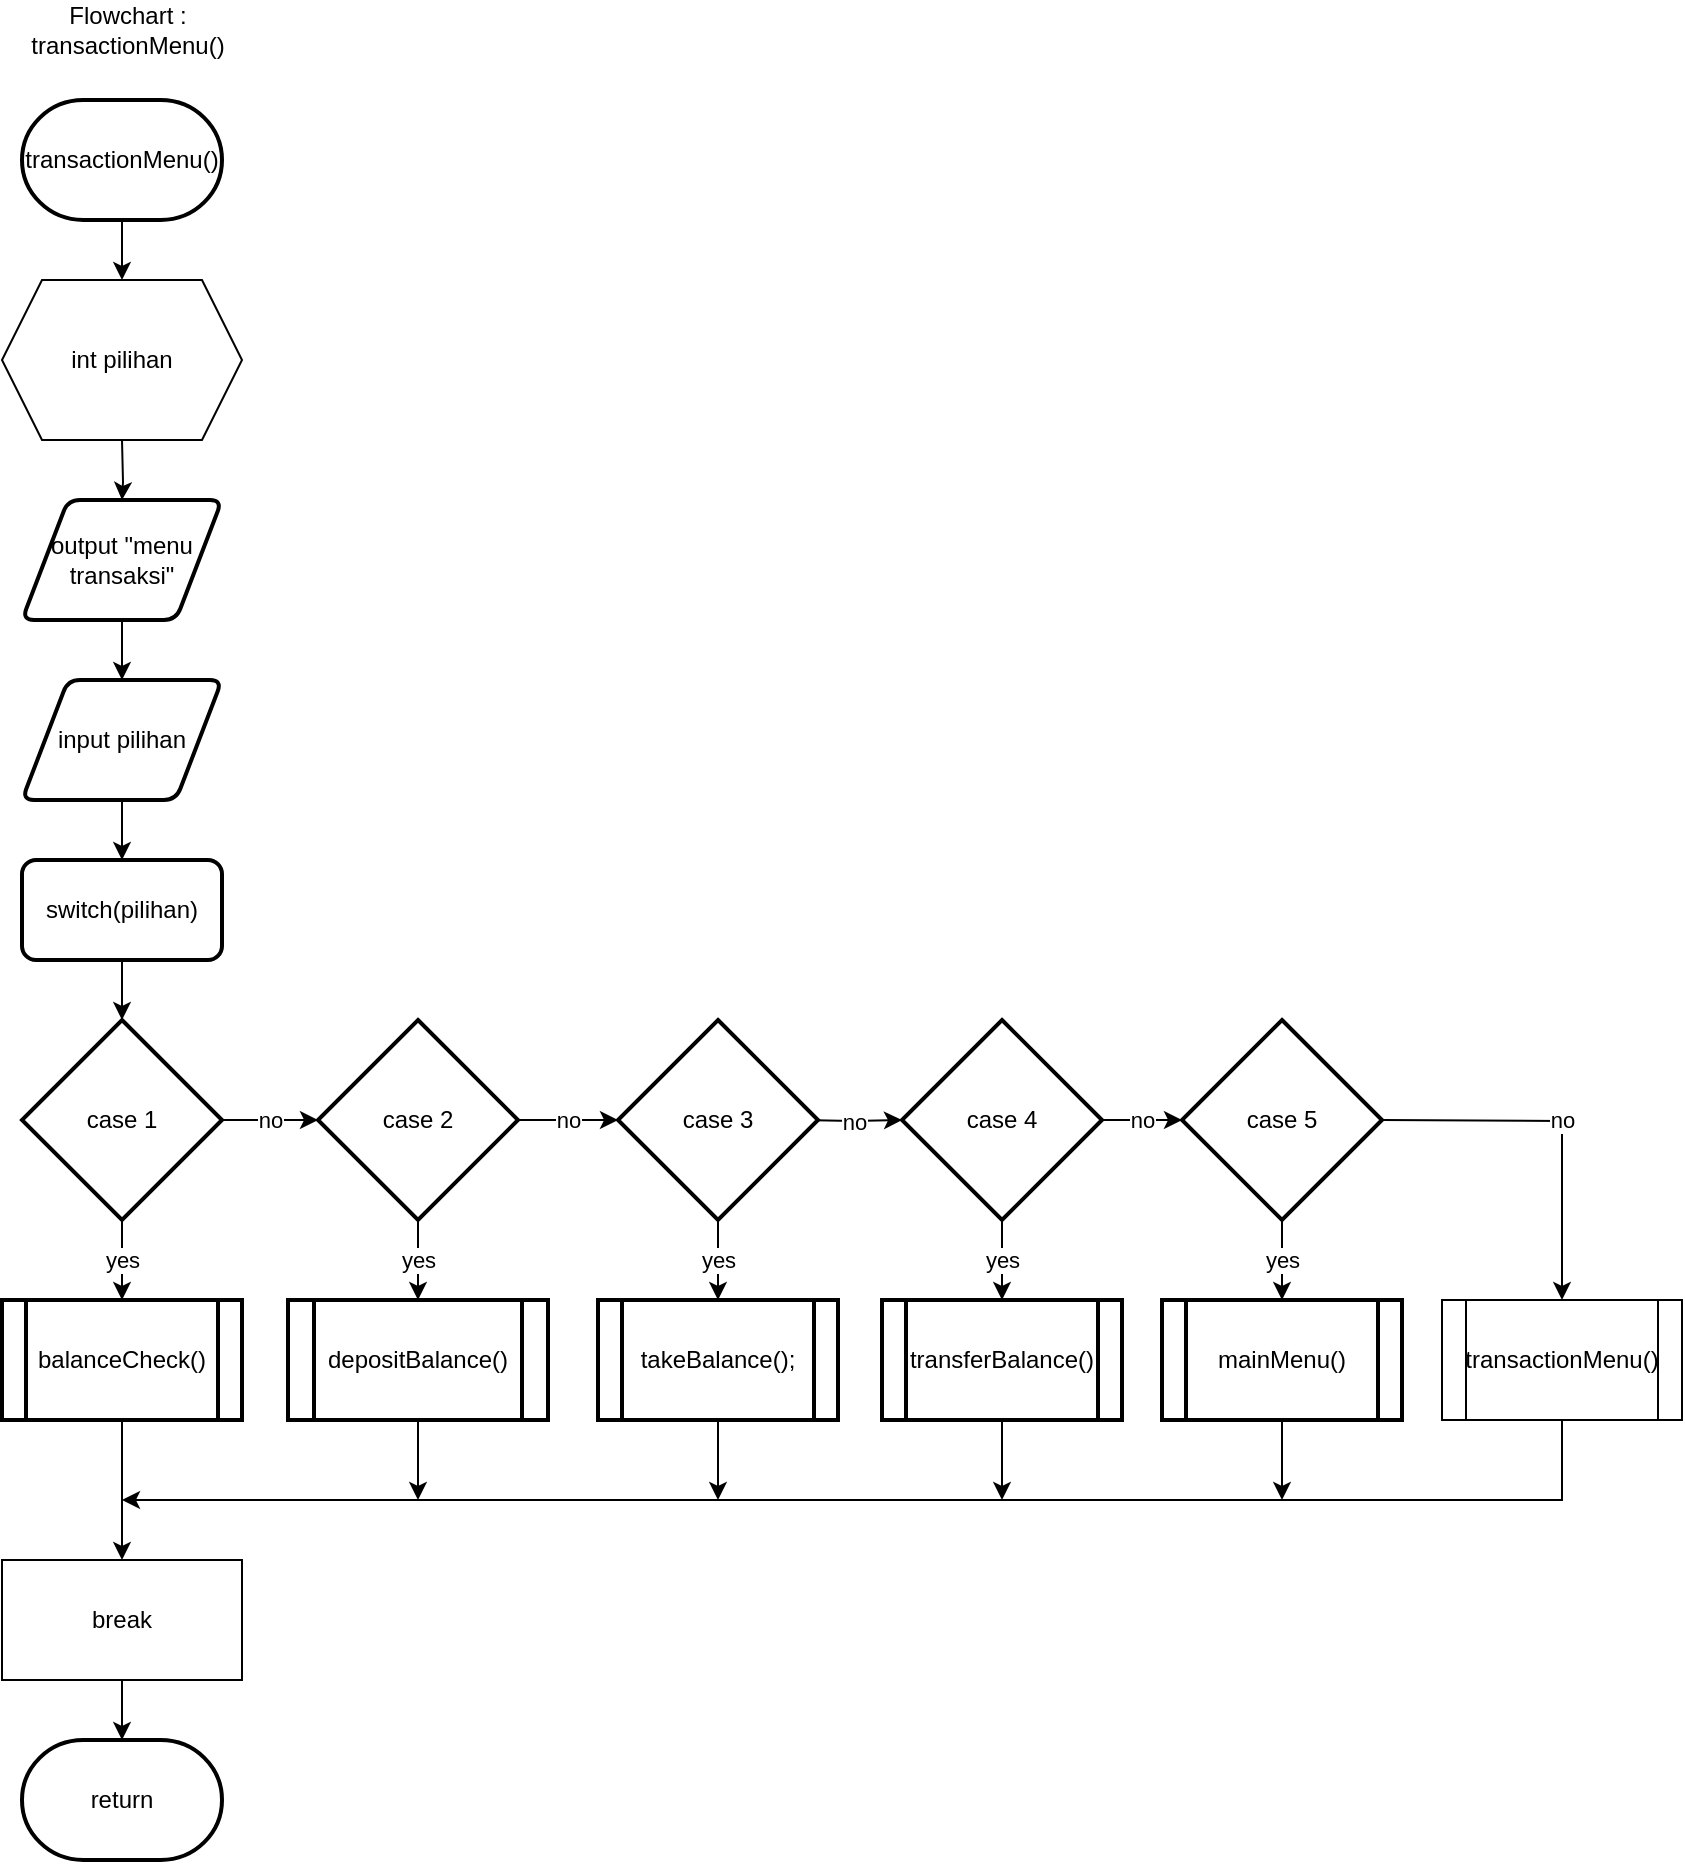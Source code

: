 <mxfile version="15.9.4" type="device" pages="5"><diagram id="C5RBs43oDa-KdzZeNtuy" name="transactionMenu()"><mxGraphModel dx="1019" dy="528" grid="1" gridSize="10" guides="1" tooltips="1" connect="1" arrows="1" fold="1" page="1" pageScale="1" pageWidth="827" pageHeight="1169" math="0" shadow="0"><root><mxCell id="WIyWlLk6GJQsqaUBKTNV-0"/><mxCell id="WIyWlLk6GJQsqaUBKTNV-1" parent="WIyWlLk6GJQsqaUBKTNV-0"/><mxCell id="hfjZpmRIETlMtROo6CZv-0" value="" style="edgeStyle=orthogonalEdgeStyle;rounded=0;orthogonalLoop=1;jettySize=auto;html=1;" parent="WIyWlLk6GJQsqaUBKTNV-1" target="hfjZpmRIETlMtROo6CZv-4" edge="1"><mxGeometry relative="1" as="geometry"><mxPoint x="140" y="300" as="sourcePoint"/></mxGeometry></mxCell><mxCell id="hfjZpmRIETlMtROo6CZv-2" value="Flowchart : transactionMenu()" style="text;html=1;strokeColor=none;fillColor=none;align=center;verticalAlign=middle;whiteSpace=wrap;rounded=0;" parent="WIyWlLk6GJQsqaUBKTNV-1" vertex="1"><mxGeometry x="108" y="80" width="70" height="30" as="geometry"/></mxCell><mxCell id="hfjZpmRIETlMtROo6CZv-3" value="" style="edgeStyle=orthogonalEdgeStyle;rounded=0;orthogonalLoop=1;jettySize=auto;html=1;" parent="WIyWlLk6GJQsqaUBKTNV-1" source="hfjZpmRIETlMtROo6CZv-4" target="hfjZpmRIETlMtROo6CZv-6" edge="1"><mxGeometry relative="1" as="geometry"/></mxCell><mxCell id="hfjZpmRIETlMtROo6CZv-4" value="output &quot;menu &lt;br&gt;transaksi&quot;" style="shape=parallelogram;html=1;strokeWidth=2;perimeter=parallelogramPerimeter;whiteSpace=wrap;rounded=1;arcSize=12;size=0.23;" parent="WIyWlLk6GJQsqaUBKTNV-1" vertex="1"><mxGeometry x="90" y="330" width="100" height="60" as="geometry"/></mxCell><mxCell id="hfjZpmRIETlMtROo6CZv-5" value="" style="edgeStyle=orthogonalEdgeStyle;rounded=0;orthogonalLoop=1;jettySize=auto;html=1;" parent="WIyWlLk6GJQsqaUBKTNV-1" source="hfjZpmRIETlMtROo6CZv-6" target="hfjZpmRIETlMtROo6CZv-8" edge="1"><mxGeometry relative="1" as="geometry"/></mxCell><mxCell id="hfjZpmRIETlMtROo6CZv-6" value="input pilihan" style="shape=parallelogram;html=1;strokeWidth=2;perimeter=parallelogramPerimeter;whiteSpace=wrap;rounded=1;arcSize=12;size=0.23;" parent="WIyWlLk6GJQsqaUBKTNV-1" vertex="1"><mxGeometry x="90" y="420" width="100" height="60" as="geometry"/></mxCell><mxCell id="hfjZpmRIETlMtROo6CZv-7" value="" style="edgeStyle=orthogonalEdgeStyle;rounded=0;orthogonalLoop=1;jettySize=auto;html=1;" parent="WIyWlLk6GJQsqaUBKTNV-1" source="hfjZpmRIETlMtROo6CZv-8" target="hfjZpmRIETlMtROo6CZv-11" edge="1"><mxGeometry relative="1" as="geometry"/></mxCell><mxCell id="hfjZpmRIETlMtROo6CZv-8" value="switch(pilihan)" style="rounded=1;whiteSpace=wrap;html=1;absoluteArcSize=1;arcSize=14;strokeWidth=2;" parent="WIyWlLk6GJQsqaUBKTNV-1" vertex="1"><mxGeometry x="90" y="510" width="100" height="50" as="geometry"/></mxCell><mxCell id="hfjZpmRIETlMtROo6CZv-9" value="no" style="edgeStyle=orthogonalEdgeStyle;rounded=0;orthogonalLoop=1;jettySize=auto;html=1;" parent="WIyWlLk6GJQsqaUBKTNV-1" source="hfjZpmRIETlMtROo6CZv-11" target="hfjZpmRIETlMtROo6CZv-14" edge="1"><mxGeometry relative="1" as="geometry"/></mxCell><mxCell id="hfjZpmRIETlMtROo6CZv-10" value="yes" style="edgeStyle=orthogonalEdgeStyle;rounded=0;orthogonalLoop=1;jettySize=auto;html=1;" parent="WIyWlLk6GJQsqaUBKTNV-1" source="hfjZpmRIETlMtROo6CZv-11" target="hfjZpmRIETlMtROo6CZv-33" edge="1"><mxGeometry relative="1" as="geometry"/></mxCell><mxCell id="hfjZpmRIETlMtROo6CZv-11" value="case 1" style="strokeWidth=2;html=1;shape=mxgraph.flowchart.decision;whiteSpace=wrap;" parent="WIyWlLk6GJQsqaUBKTNV-1" vertex="1"><mxGeometry x="90" y="590" width="100" height="100" as="geometry"/></mxCell><mxCell id="hfjZpmRIETlMtROo6CZv-12" value="no" style="edgeStyle=orthogonalEdgeStyle;rounded=0;orthogonalLoop=1;jettySize=auto;html=1;" parent="WIyWlLk6GJQsqaUBKTNV-1" source="hfjZpmRIETlMtROo6CZv-14" target="hfjZpmRIETlMtROo6CZv-17" edge="1"><mxGeometry relative="1" as="geometry"/></mxCell><mxCell id="hfjZpmRIETlMtROo6CZv-13" value="yes" style="edgeStyle=orthogonalEdgeStyle;rounded=0;orthogonalLoop=1;jettySize=auto;html=1;" parent="WIyWlLk6GJQsqaUBKTNV-1" source="hfjZpmRIETlMtROo6CZv-14" target="hfjZpmRIETlMtROo6CZv-19" edge="1"><mxGeometry relative="1" as="geometry"/></mxCell><mxCell id="hfjZpmRIETlMtROo6CZv-14" value="case 2" style="strokeWidth=2;html=1;shape=mxgraph.flowchart.decision;whiteSpace=wrap;" parent="WIyWlLk6GJQsqaUBKTNV-1" vertex="1"><mxGeometry x="238" y="590" width="100" height="100" as="geometry"/></mxCell><mxCell id="hfjZpmRIETlMtROo6CZv-15" value="yes" style="edgeStyle=orthogonalEdgeStyle;rounded=0;orthogonalLoop=1;jettySize=auto;html=1;" parent="WIyWlLk6GJQsqaUBKTNV-1" source="hfjZpmRIETlMtROo6CZv-17" target="hfjZpmRIETlMtROo6CZv-21" edge="1"><mxGeometry relative="1" as="geometry"/></mxCell><mxCell id="hfjZpmRIETlMtROo6CZv-16" value="no" style="edgeStyle=orthogonalEdgeStyle;rounded=0;orthogonalLoop=1;jettySize=auto;html=1;" parent="WIyWlLk6GJQsqaUBKTNV-1" target="hfjZpmRIETlMtROo6CZv-24" edge="1"><mxGeometry relative="1" as="geometry"><mxPoint x="480" y="640" as="sourcePoint"/></mxGeometry></mxCell><mxCell id="hfjZpmRIETlMtROo6CZv-17" value="case 3" style="strokeWidth=2;html=1;shape=mxgraph.flowchart.decision;whiteSpace=wrap;" parent="WIyWlLk6GJQsqaUBKTNV-1" vertex="1"><mxGeometry x="388" y="590" width="100" height="100" as="geometry"/></mxCell><mxCell id="pCuF7B-yOCUMYNUB_qEz-4" style="edgeStyle=orthogonalEdgeStyle;rounded=0;orthogonalLoop=1;jettySize=auto;html=1;exitX=0.5;exitY=1;exitDx=0;exitDy=0;" edge="1" parent="WIyWlLk6GJQsqaUBKTNV-1" source="hfjZpmRIETlMtROo6CZv-19"><mxGeometry relative="1" as="geometry"><mxPoint x="288" y="830" as="targetPoint"/></mxGeometry></mxCell><mxCell id="hfjZpmRIETlMtROo6CZv-19" value="depositBalance()" style="shape=process;whiteSpace=wrap;html=1;backgroundOutline=1;strokeWidth=2;" parent="WIyWlLk6GJQsqaUBKTNV-1" vertex="1"><mxGeometry x="223" y="730" width="130" height="60" as="geometry"/></mxCell><mxCell id="pCuF7B-yOCUMYNUB_qEz-5" style="edgeStyle=orthogonalEdgeStyle;rounded=0;orthogonalLoop=1;jettySize=auto;html=1;exitX=0.5;exitY=1;exitDx=0;exitDy=0;" edge="1" parent="WIyWlLk6GJQsqaUBKTNV-1" source="hfjZpmRIETlMtROo6CZv-21"><mxGeometry relative="1" as="geometry"><mxPoint x="438" y="830" as="targetPoint"/></mxGeometry></mxCell><mxCell id="hfjZpmRIETlMtROo6CZv-21" value="takeBalance();" style="shape=process;whiteSpace=wrap;html=1;backgroundOutline=1;strokeWidth=2;" parent="WIyWlLk6GJQsqaUBKTNV-1" vertex="1"><mxGeometry x="378" y="730" width="120" height="60" as="geometry"/></mxCell><mxCell id="hfjZpmRIETlMtROo6CZv-22" value="yes" style="edgeStyle=orthogonalEdgeStyle;rounded=0;orthogonalLoop=1;jettySize=auto;html=1;" parent="WIyWlLk6GJQsqaUBKTNV-1" source="hfjZpmRIETlMtROo6CZv-24" target="hfjZpmRIETlMtROo6CZv-26" edge="1"><mxGeometry relative="1" as="geometry"/></mxCell><mxCell id="hfjZpmRIETlMtROo6CZv-23" value="no" style="edgeStyle=orthogonalEdgeStyle;rounded=0;orthogonalLoop=1;jettySize=auto;html=1;" parent="WIyWlLk6GJQsqaUBKTNV-1" source="hfjZpmRIETlMtROo6CZv-24" target="hfjZpmRIETlMtROo6CZv-28" edge="1"><mxGeometry relative="1" as="geometry"/></mxCell><mxCell id="hfjZpmRIETlMtROo6CZv-24" value="case 4" style="strokeWidth=2;html=1;shape=mxgraph.flowchart.decision;whiteSpace=wrap;" parent="WIyWlLk6GJQsqaUBKTNV-1" vertex="1"><mxGeometry x="530" y="590" width="100" height="100" as="geometry"/></mxCell><mxCell id="pCuF7B-yOCUMYNUB_qEz-6" style="edgeStyle=orthogonalEdgeStyle;rounded=0;orthogonalLoop=1;jettySize=auto;html=1;exitX=0.5;exitY=1;exitDx=0;exitDy=0;" edge="1" parent="WIyWlLk6GJQsqaUBKTNV-1" source="hfjZpmRIETlMtROo6CZv-26"><mxGeometry relative="1" as="geometry"><mxPoint x="580" y="830" as="targetPoint"/></mxGeometry></mxCell><mxCell id="hfjZpmRIETlMtROo6CZv-26" value="transferBalance()" style="shape=process;whiteSpace=wrap;html=1;backgroundOutline=1;strokeWidth=2;" parent="WIyWlLk6GJQsqaUBKTNV-1" vertex="1"><mxGeometry x="520" y="730" width="120" height="60" as="geometry"/></mxCell><mxCell id="hfjZpmRIETlMtROo6CZv-27" value="yes" style="edgeStyle=orthogonalEdgeStyle;rounded=0;orthogonalLoop=1;jettySize=auto;html=1;" parent="WIyWlLk6GJQsqaUBKTNV-1" source="hfjZpmRIETlMtROo6CZv-28" target="hfjZpmRIETlMtROo6CZv-30" edge="1"><mxGeometry relative="1" as="geometry"/></mxCell><mxCell id="hfjZpmRIETlMtROo6CZv-28" value="case 5" style="strokeWidth=2;html=1;shape=mxgraph.flowchart.decision;whiteSpace=wrap;" parent="WIyWlLk6GJQsqaUBKTNV-1" vertex="1"><mxGeometry x="670" y="590" width="100" height="100" as="geometry"/></mxCell><mxCell id="pCuF7B-yOCUMYNUB_qEz-7" style="edgeStyle=orthogonalEdgeStyle;rounded=0;orthogonalLoop=1;jettySize=auto;html=1;exitX=0.5;exitY=1;exitDx=0;exitDy=0;" edge="1" parent="WIyWlLk6GJQsqaUBKTNV-1" source="hfjZpmRIETlMtROo6CZv-30"><mxGeometry relative="1" as="geometry"><mxPoint x="720" y="830" as="targetPoint"/></mxGeometry></mxCell><mxCell id="hfjZpmRIETlMtROo6CZv-30" value="mainMenu()" style="shape=process;whiteSpace=wrap;html=1;backgroundOutline=1;strokeWidth=2;" parent="WIyWlLk6GJQsqaUBKTNV-1" vertex="1"><mxGeometry x="660" y="730" width="120" height="60" as="geometry"/></mxCell><mxCell id="hfjZpmRIETlMtROo6CZv-31" value="no" style="edgeStyle=orthogonalEdgeStyle;rounded=0;orthogonalLoop=1;jettySize=auto;html=1;exitX=1;exitY=0.5;exitDx=0;exitDy=0;exitPerimeter=0;entryX=0.5;entryY=0;entryDx=0;entryDy=0;" parent="WIyWlLk6GJQsqaUBKTNV-1" target="hfjZpmRIETlMtROo6CZv-35" edge="1"><mxGeometry relative="1" as="geometry"><mxPoint x="770" y="640" as="sourcePoint"/></mxGeometry></mxCell><mxCell id="pCuF7B-yOCUMYNUB_qEz-2" value="" style="edgeStyle=orthogonalEdgeStyle;rounded=0;orthogonalLoop=1;jettySize=auto;html=1;" edge="1" parent="WIyWlLk6GJQsqaUBKTNV-1" source="hfjZpmRIETlMtROo6CZv-33" target="pCuF7B-yOCUMYNUB_qEz-1"><mxGeometry relative="1" as="geometry"/></mxCell><mxCell id="hfjZpmRIETlMtROo6CZv-33" value="balanceCheck()" style="shape=process;whiteSpace=wrap;html=1;backgroundOutline=1;strokeWidth=2;" parent="WIyWlLk6GJQsqaUBKTNV-1" vertex="1"><mxGeometry x="80" y="730" width="120" height="60" as="geometry"/></mxCell><mxCell id="hfjZpmRIETlMtROo6CZv-34" style="edgeStyle=orthogonalEdgeStyle;rounded=0;orthogonalLoop=1;jettySize=auto;html=1;exitX=0.5;exitY=1;exitDx=0;exitDy=0;" parent="WIyWlLk6GJQsqaUBKTNV-1" source="hfjZpmRIETlMtROo6CZv-35" edge="1"><mxGeometry relative="1" as="geometry"><mxPoint x="140" y="830" as="targetPoint"/><Array as="points"><mxPoint x="860" y="830"/><mxPoint x="140" y="830"/></Array></mxGeometry></mxCell><mxCell id="hfjZpmRIETlMtROo6CZv-35" value="transactionMenu()" style="shape=process;whiteSpace=wrap;html=1;backgroundOutline=1;" parent="WIyWlLk6GJQsqaUBKTNV-1" vertex="1"><mxGeometry x="800" y="730" width="120" height="60" as="geometry"/></mxCell><mxCell id="hfjZpmRIETlMtROo6CZv-36" value="return" style="strokeWidth=2;html=1;shape=mxgraph.flowchart.terminator;whiteSpace=wrap;" parent="WIyWlLk6GJQsqaUBKTNV-1" vertex="1"><mxGeometry x="90" y="950" width="100" height="60" as="geometry"/></mxCell><mxCell id="9OAcwT5qb8evuFZu5X_Q-2" value="" style="edgeStyle=orthogonalEdgeStyle;rounded=0;orthogonalLoop=1;jettySize=auto;html=1;" parent="WIyWlLk6GJQsqaUBKTNV-1" source="9OAcwT5qb8evuFZu5X_Q-3" target="9OAcwT5qb8evuFZu5X_Q-4" edge="1"><mxGeometry relative="1" as="geometry"/></mxCell><mxCell id="9OAcwT5qb8evuFZu5X_Q-3" value="transactionMenu()" style="strokeWidth=2;html=1;shape=mxgraph.flowchart.terminator;whiteSpace=wrap;" parent="WIyWlLk6GJQsqaUBKTNV-1" vertex="1"><mxGeometry x="90" y="130" width="100" height="60" as="geometry"/></mxCell><mxCell id="9OAcwT5qb8evuFZu5X_Q-4" value="int pilihan" style="shape=hexagon;perimeter=hexagonPerimeter2;whiteSpace=wrap;html=1;fixedSize=1;" parent="WIyWlLk6GJQsqaUBKTNV-1" vertex="1"><mxGeometry x="80" y="220" width="120" height="80" as="geometry"/></mxCell><mxCell id="pCuF7B-yOCUMYNUB_qEz-3" value="" style="edgeStyle=orthogonalEdgeStyle;rounded=0;orthogonalLoop=1;jettySize=auto;html=1;" edge="1" parent="WIyWlLk6GJQsqaUBKTNV-1" source="pCuF7B-yOCUMYNUB_qEz-1" target="hfjZpmRIETlMtROo6CZv-36"><mxGeometry relative="1" as="geometry"/></mxCell><mxCell id="pCuF7B-yOCUMYNUB_qEz-1" value="break" style="rounded=0;whiteSpace=wrap;html=1;" vertex="1" parent="WIyWlLk6GJQsqaUBKTNV-1"><mxGeometry x="80" y="860" width="120" height="60" as="geometry"/></mxCell></root></mxGraphModel></diagram><diagram id="RaFXQ27BhlkRosTHtwUT" name="balanceCheck()"><mxGraphModel dx="1019" dy="450" grid="1" gridSize="10" guides="1" tooltips="1" connect="1" arrows="1" fold="1" page="1" pageScale="1" pageWidth="850" pageHeight="1100" math="0" shadow="0"><root><mxCell id="LFyU5bbN-TAmC_zgJ5b4-0"/><mxCell id="LFyU5bbN-TAmC_zgJ5b4-1" parent="LFyU5bbN-TAmC_zgJ5b4-0"/><mxCell id="LFyU5bbN-TAmC_zgJ5b4-2" value="" style="edgeStyle=orthogonalEdgeStyle;rounded=0;orthogonalLoop=1;jettySize=auto;html=1;" parent="LFyU5bbN-TAmC_zgJ5b4-1" source="LFyU5bbN-TAmC_zgJ5b4-3" target="LFyU5bbN-TAmC_zgJ5b4-6" edge="1"><mxGeometry relative="1" as="geometry"/></mxCell><mxCell id="LFyU5bbN-TAmC_zgJ5b4-3" value="balanceCheck()" style="strokeWidth=2;html=1;shape=mxgraph.flowchart.terminator;whiteSpace=wrap;" parent="LFyU5bbN-TAmC_zgJ5b4-1" vertex="1"><mxGeometry x="90" y="80" width="100" height="60" as="geometry"/></mxCell><mxCell id="LFyU5bbN-TAmC_zgJ5b4-4" value="Flowchart :&amp;nbsp;&lt;br&gt;balanceCheck()" style="text;html=1;strokeColor=none;fillColor=none;align=center;verticalAlign=middle;whiteSpace=wrap;rounded=0;" parent="LFyU5bbN-TAmC_zgJ5b4-1" vertex="1"><mxGeometry x="105" y="30" width="70" height="30" as="geometry"/></mxCell><mxCell id="LFyU5bbN-TAmC_zgJ5b4-5" value="" style="edgeStyle=orthogonalEdgeStyle;rounded=0;orthogonalLoop=1;jettySize=auto;html=1;" parent="LFyU5bbN-TAmC_zgJ5b4-1" source="LFyU5bbN-TAmC_zgJ5b4-6" target="LFyU5bbN-TAmC_zgJ5b4-8" edge="1"><mxGeometry relative="1" as="geometry"/></mxCell><mxCell id="LFyU5bbN-TAmC_zgJ5b4-6" value="account = getAccount()" style="shape=process;whiteSpace=wrap;html=1;backgroundOutline=1;" parent="LFyU5bbN-TAmC_zgJ5b4-1" vertex="1"><mxGeometry x="80" y="170" width="120" height="60" as="geometry"/></mxCell><mxCell id="LFyU5bbN-TAmC_zgJ5b4-7" value="" style="edgeStyle=orthogonalEdgeStyle;rounded=0;orthogonalLoop=1;jettySize=auto;html=1;" parent="LFyU5bbN-TAmC_zgJ5b4-1" source="LFyU5bbN-TAmC_zgJ5b4-8" target="LFyU5bbN-TAmC_zgJ5b4-10" edge="1"><mxGeometry relative="1" as="geometry"/></mxCell><mxCell id="LFyU5bbN-TAmC_zgJ5b4-8" value="output &quot;jumlah&lt;br&gt;simpanan&quot; + account[2]" style="shape=parallelogram;perimeter=parallelogramPerimeter;whiteSpace=wrap;html=1;fixedSize=1;" parent="LFyU5bbN-TAmC_zgJ5b4-1" vertex="1"><mxGeometry x="80" y="260" width="120" height="60" as="geometry"/></mxCell><mxCell id="LFyU5bbN-TAmC_zgJ5b4-9" value="" style="edgeStyle=orthogonalEdgeStyle;rounded=0;orthogonalLoop=1;jettySize=auto;html=1;" parent="LFyU5bbN-TAmC_zgJ5b4-1" source="LFyU5bbN-TAmC_zgJ5b4-10" target="LFyU5bbN-TAmC_zgJ5b4-12" edge="1"><mxGeometry relative="1" as="geometry"/></mxCell><mxCell id="LFyU5bbN-TAmC_zgJ5b4-10" value="addHistory&lt;br&gt;(account[0],msg)" style="shape=process;whiteSpace=wrap;html=1;backgroundOutline=1;" parent="LFyU5bbN-TAmC_zgJ5b4-1" vertex="1"><mxGeometry x="80" y="350" width="120" height="60" as="geometry"/></mxCell><mxCell id="LFyU5bbN-TAmC_zgJ5b4-11" value="" style="edgeStyle=orthogonalEdgeStyle;rounded=0;orthogonalLoop=1;jettySize=auto;html=1;" parent="LFyU5bbN-TAmC_zgJ5b4-1" source="LFyU5bbN-TAmC_zgJ5b4-12" target="LFyU5bbN-TAmC_zgJ5b4-13" edge="1"><mxGeometry relative="1" as="geometry"/></mxCell><mxCell id="LFyU5bbN-TAmC_zgJ5b4-12" value="transactionMenu()" style="shape=process;whiteSpace=wrap;html=1;backgroundOutline=1;" parent="LFyU5bbN-TAmC_zgJ5b4-1" vertex="1"><mxGeometry x="80" y="440" width="120" height="60" as="geometry"/></mxCell><mxCell id="LFyU5bbN-TAmC_zgJ5b4-13" value="return" style="strokeWidth=2;html=1;shape=mxgraph.flowchart.terminator;whiteSpace=wrap;" parent="LFyU5bbN-TAmC_zgJ5b4-1" vertex="1"><mxGeometry x="90" y="530" width="100" height="60" as="geometry"/></mxCell></root></mxGraphModel></diagram><diagram name="depostiBalance()" id="vZd3jSJ-hOog_D4eVkV4"><mxGraphModel dx="1019" dy="450" grid="1" gridSize="10" guides="1" tooltips="1" connect="1" arrows="1" fold="1" page="1" pageScale="1" pageWidth="850" pageHeight="1100" math="0" shadow="0"><root><mxCell id="3DuPMT8dZYKpHRPfzG-g-0"/><mxCell id="3DuPMT8dZYKpHRPfzG-g-1" parent="3DuPMT8dZYKpHRPfzG-g-0"/><mxCell id="bTB1BiMRAwR_BOqoE3UO-3" value="" style="edgeStyle=orthogonalEdgeStyle;rounded=0;orthogonalLoop=1;jettySize=auto;html=1;" parent="3DuPMT8dZYKpHRPfzG-g-1" source="3DuPMT8dZYKpHRPfzG-g-3" target="bTB1BiMRAwR_BOqoE3UO-2" edge="1"><mxGeometry relative="1" as="geometry"/></mxCell><mxCell id="3DuPMT8dZYKpHRPfzG-g-3" value="depostiBalance()" style="strokeWidth=2;html=1;shape=mxgraph.flowchart.terminator;whiteSpace=wrap;" parent="3DuPMT8dZYKpHRPfzG-g-1" vertex="1"><mxGeometry x="90" y="80" width="100" height="60" as="geometry"/></mxCell><mxCell id="3DuPMT8dZYKpHRPfzG-g-4" value="Flowchart : depositBalance()" style="text;html=1;strokeColor=none;fillColor=none;align=center;verticalAlign=middle;whiteSpace=wrap;rounded=0;" parent="3DuPMT8dZYKpHRPfzG-g-1" vertex="1"><mxGeometry x="105" y="30" width="70" height="30" as="geometry"/></mxCell><mxCell id="3DuPMT8dZYKpHRPfzG-g-5" value="" style="edgeStyle=orthogonalEdgeStyle;rounded=0;orthogonalLoop=1;jettySize=auto;html=1;" parent="3DuPMT8dZYKpHRPfzG-g-1" source="3DuPMT8dZYKpHRPfzG-g-6" target="3DuPMT8dZYKpHRPfzG-g-8" edge="1"><mxGeometry relative="1" as="geometry"/></mxCell><mxCell id="3DuPMT8dZYKpHRPfzG-g-6" value="account = getAccount()" style="shape=process;whiteSpace=wrap;html=1;backgroundOutline=1;" parent="3DuPMT8dZYKpHRPfzG-g-1" vertex="1"><mxGeometry x="80" y="280" width="120" height="60" as="geometry"/></mxCell><mxCell id="bTB1BiMRAwR_BOqoE3UO-1" value="" style="edgeStyle=orthogonalEdgeStyle;rounded=0;orthogonalLoop=1;jettySize=auto;html=1;" parent="3DuPMT8dZYKpHRPfzG-g-1" source="3DuPMT8dZYKpHRPfzG-g-8" target="bTB1BiMRAwR_BOqoE3UO-0" edge="1"><mxGeometry relative="1" as="geometry"/></mxCell><mxCell id="3DuPMT8dZYKpHRPfzG-g-8" value="output &quot;jumlah deposit : &quot;" style="shape=parallelogram;perimeter=parallelogramPerimeter;whiteSpace=wrap;html=1;fixedSize=1;" parent="3DuPMT8dZYKpHRPfzG-g-1" vertex="1"><mxGeometry x="80" y="370" width="120" height="60" as="geometry"/></mxCell><mxCell id="3DuPMT8dZYKpHRPfzG-g-9" value="" style="edgeStyle=orthogonalEdgeStyle;rounded=0;orthogonalLoop=1;jettySize=auto;html=1;" parent="3DuPMT8dZYKpHRPfzG-g-1" source="3DuPMT8dZYKpHRPfzG-g-10" target="3DuPMT8dZYKpHRPfzG-g-12" edge="1"><mxGeometry relative="1" as="geometry"/></mxCell><mxCell id="3DuPMT8dZYKpHRPfzG-g-10" value="addHistory&lt;br&gt;(account[0],msg)" style="shape=process;whiteSpace=wrap;html=1;backgroundOutline=1;" parent="3DuPMT8dZYKpHRPfzG-g-1" vertex="1"><mxGeometry x="80" y="640" width="120" height="60" as="geometry"/></mxCell><mxCell id="3DuPMT8dZYKpHRPfzG-g-11" value="" style="edgeStyle=orthogonalEdgeStyle;rounded=0;orthogonalLoop=1;jettySize=auto;html=1;" parent="3DuPMT8dZYKpHRPfzG-g-1" source="3DuPMT8dZYKpHRPfzG-g-12" target="3DuPMT8dZYKpHRPfzG-g-13" edge="1"><mxGeometry relative="1" as="geometry"/></mxCell><mxCell id="3DuPMT8dZYKpHRPfzG-g-12" value="transactionMenu()" style="shape=process;whiteSpace=wrap;html=1;backgroundOutline=1;" parent="3DuPMT8dZYKpHRPfzG-g-1" vertex="1"><mxGeometry x="80" y="730" width="120" height="60" as="geometry"/></mxCell><mxCell id="3DuPMT8dZYKpHRPfzG-g-13" value="return" style="strokeWidth=2;html=1;shape=mxgraph.flowchart.terminator;whiteSpace=wrap;" parent="3DuPMT8dZYKpHRPfzG-g-1" vertex="1"><mxGeometry x="90" y="820" width="100" height="60" as="geometry"/></mxCell><mxCell id="DIOLwUvXZbRZNOwR59P9-14" value="" style="edgeStyle=orthogonalEdgeStyle;rounded=0;orthogonalLoop=1;jettySize=auto;html=1;" parent="3DuPMT8dZYKpHRPfzG-g-1" source="bTB1BiMRAwR_BOqoE3UO-0" target="DIOLwUvXZbRZNOwR59P9-13" edge="1"><mxGeometry relative="1" as="geometry"/></mxCell><mxCell id="bTB1BiMRAwR_BOqoE3UO-0" value="input &lt;br&gt;depositAmount" style="shape=parallelogram;perimeter=parallelogramPerimeter;whiteSpace=wrap;html=1;fixedSize=1;" parent="3DuPMT8dZYKpHRPfzG-g-1" vertex="1"><mxGeometry x="80" y="460" width="120" height="60" as="geometry"/></mxCell><mxCell id="bTB1BiMRAwR_BOqoE3UO-4" value="" style="edgeStyle=orthogonalEdgeStyle;rounded=0;orthogonalLoop=1;jettySize=auto;html=1;" parent="3DuPMT8dZYKpHRPfzG-g-1" source="bTB1BiMRAwR_BOqoE3UO-2" target="3DuPMT8dZYKpHRPfzG-g-6" edge="1"><mxGeometry relative="1" as="geometry"/></mxCell><mxCell id="bTB1BiMRAwR_BOqoE3UO-2" value="double depositAmount" style="shape=hexagon;perimeter=hexagonPerimeter2;whiteSpace=wrap;html=1;fixedSize=1;" parent="3DuPMT8dZYKpHRPfzG-g-1" vertex="1"><mxGeometry x="80" y="170" width="120" height="80" as="geometry"/></mxCell><mxCell id="DIOLwUvXZbRZNOwR59P9-15" value="" style="edgeStyle=orthogonalEdgeStyle;rounded=0;orthogonalLoop=1;jettySize=auto;html=1;" parent="3DuPMT8dZYKpHRPfzG-g-1" source="DIOLwUvXZbRZNOwR59P9-13" target="3DuPMT8dZYKpHRPfzG-g-10" edge="1"><mxGeometry relative="1" as="geometry"/></mxCell><mxCell id="DIOLwUvXZbRZNOwR59P9-13" value="account[2] += depositAmount" style="rounded=0;whiteSpace=wrap;html=1;" parent="3DuPMT8dZYKpHRPfzG-g-1" vertex="1"><mxGeometry x="80" y="550" width="120" height="60" as="geometry"/></mxCell></root></mxGraphModel></diagram><diagram name="takeBalance()" id="GGLxjGXkPmzfixmfno8j"><mxGraphModel dx="1019" dy="450" grid="1" gridSize="10" guides="1" tooltips="1" connect="1" arrows="1" fold="1" page="1" pageScale="1" pageWidth="850" pageHeight="1100" math="0" shadow="0"><root><mxCell id="wTJpftaiwkYZvxMA6Xef-0"/><mxCell id="wTJpftaiwkYZvxMA6Xef-1" parent="wTJpftaiwkYZvxMA6Xef-0"/><mxCell id="wTJpftaiwkYZvxMA6Xef-2" value="" style="edgeStyle=orthogonalEdgeStyle;rounded=0;orthogonalLoop=1;jettySize=auto;html=1;" parent="wTJpftaiwkYZvxMA6Xef-1" source="wTJpftaiwkYZvxMA6Xef-3" target="wTJpftaiwkYZvxMA6Xef-17" edge="1"><mxGeometry relative="1" as="geometry"/></mxCell><mxCell id="wTJpftaiwkYZvxMA6Xef-3" value="takeBalance()" style="strokeWidth=2;html=1;shape=mxgraph.flowchart.terminator;whiteSpace=wrap;" parent="wTJpftaiwkYZvxMA6Xef-1" vertex="1"><mxGeometry x="90" y="80" width="100" height="60" as="geometry"/></mxCell><mxCell id="wTJpftaiwkYZvxMA6Xef-4" value="Flowchart : takeBalance()" style="text;html=1;strokeColor=none;fillColor=none;align=center;verticalAlign=middle;whiteSpace=wrap;rounded=0;" parent="wTJpftaiwkYZvxMA6Xef-1" vertex="1"><mxGeometry x="105" y="30" width="70" height="30" as="geometry"/></mxCell><mxCell id="wTJpftaiwkYZvxMA6Xef-5" value="" style="edgeStyle=orthogonalEdgeStyle;rounded=0;orthogonalLoop=1;jettySize=auto;html=1;" parent="wTJpftaiwkYZvxMA6Xef-1" source="wTJpftaiwkYZvxMA6Xef-6" target="wTJpftaiwkYZvxMA6Xef-8" edge="1"><mxGeometry relative="1" as="geometry"/></mxCell><mxCell id="wTJpftaiwkYZvxMA6Xef-6" value="account = getAccount()" style="shape=process;whiteSpace=wrap;html=1;backgroundOutline=1;" parent="wTJpftaiwkYZvxMA6Xef-1" vertex="1"><mxGeometry x="80" y="280" width="120" height="60" as="geometry"/></mxCell><mxCell id="wTJpftaiwkYZvxMA6Xef-7" value="" style="edgeStyle=orthogonalEdgeStyle;rounded=0;orthogonalLoop=1;jettySize=auto;html=1;" parent="wTJpftaiwkYZvxMA6Xef-1" source="wTJpftaiwkYZvxMA6Xef-8" target="wTJpftaiwkYZvxMA6Xef-15" edge="1"><mxGeometry relative="1" as="geometry"/></mxCell><mxCell id="wTJpftaiwkYZvxMA6Xef-8" value="output &quot;jumlah penarikan : &quot;" style="shape=parallelogram;perimeter=parallelogramPerimeter;whiteSpace=wrap;html=1;fixedSize=1;" parent="wTJpftaiwkYZvxMA6Xef-1" vertex="1"><mxGeometry x="80" y="370" width="120" height="60" as="geometry"/></mxCell><mxCell id="wTJpftaiwkYZvxMA6Xef-9" value="" style="edgeStyle=orthogonalEdgeStyle;rounded=0;orthogonalLoop=1;jettySize=auto;html=1;" parent="wTJpftaiwkYZvxMA6Xef-1" source="wTJpftaiwkYZvxMA6Xef-10" target="wTJpftaiwkYZvxMA6Xef-12" edge="1"><mxGeometry relative="1" as="geometry"/></mxCell><mxCell id="wTJpftaiwkYZvxMA6Xef-10" value="addHistory&lt;br&gt;(account[0],msg)" style="shape=process;whiteSpace=wrap;html=1;backgroundOutline=1;" parent="wTJpftaiwkYZvxMA6Xef-1" vertex="1"><mxGeometry x="250" y="400" width="120" height="60" as="geometry"/></mxCell><mxCell id="wTJpftaiwkYZvxMA6Xef-11" value="" style="edgeStyle=orthogonalEdgeStyle;rounded=0;orthogonalLoop=1;jettySize=auto;html=1;" parent="wTJpftaiwkYZvxMA6Xef-1" source="wTJpftaiwkYZvxMA6Xef-12" target="wTJpftaiwkYZvxMA6Xef-13" edge="1"><mxGeometry relative="1" as="geometry"/></mxCell><mxCell id="wTJpftaiwkYZvxMA6Xef-12" value="transactionMenu()" style="shape=process;whiteSpace=wrap;html=1;backgroundOutline=1;" parent="wTJpftaiwkYZvxMA6Xef-1" vertex="1"><mxGeometry x="405" y="400" width="120" height="60" as="geometry"/></mxCell><mxCell id="wTJpftaiwkYZvxMA6Xef-13" value="return" style="strokeWidth=2;html=1;shape=mxgraph.flowchart.terminator;whiteSpace=wrap;" parent="wTJpftaiwkYZvxMA6Xef-1" vertex="1"><mxGeometry x="415" y="490" width="100" height="60" as="geometry"/></mxCell><mxCell id="lyd_gfBSyxwXf2sr8GxS-4" value="" style="edgeStyle=orthogonalEdgeStyle;rounded=0;orthogonalLoop=1;jettySize=auto;html=1;" parent="wTJpftaiwkYZvxMA6Xef-1" source="wTJpftaiwkYZvxMA6Xef-15" edge="1"><mxGeometry relative="1" as="geometry"><mxPoint x="140" y="550" as="targetPoint"/></mxGeometry></mxCell><mxCell id="wTJpftaiwkYZvxMA6Xef-15" value="input &lt;br&gt;takeAmount" style="shape=parallelogram;perimeter=parallelogramPerimeter;whiteSpace=wrap;html=1;fixedSize=1;" parent="wTJpftaiwkYZvxMA6Xef-1" vertex="1"><mxGeometry x="80" y="460" width="120" height="60" as="geometry"/></mxCell><mxCell id="wTJpftaiwkYZvxMA6Xef-16" value="" style="edgeStyle=orthogonalEdgeStyle;rounded=0;orthogonalLoop=1;jettySize=auto;html=1;" parent="wTJpftaiwkYZvxMA6Xef-1" source="wTJpftaiwkYZvxMA6Xef-17" target="wTJpftaiwkYZvxMA6Xef-6" edge="1"><mxGeometry relative="1" as="geometry"/></mxCell><mxCell id="wTJpftaiwkYZvxMA6Xef-17" value="double takeAmount" style="shape=hexagon;perimeter=hexagonPerimeter2;whiteSpace=wrap;html=1;fixedSize=1;" parent="wTJpftaiwkYZvxMA6Xef-1" vertex="1"><mxGeometry x="80" y="170" width="120" height="80" as="geometry"/></mxCell><mxCell id="lyd_gfBSyxwXf2sr8GxS-12" value="" style="edgeStyle=orthogonalEdgeStyle;rounded=0;orthogonalLoop=1;jettySize=auto;html=1;" parent="wTJpftaiwkYZvxMA6Xef-1" target="lyd_gfBSyxwXf2sr8GxS-11" edge="1"><mxGeometry relative="1" as="geometry"><mxPoint x="140" y="610" as="sourcePoint"/></mxGeometry></mxCell><mxCell id="lyd_gfBSyxwXf2sr8GxS-6" value="" style="edgeStyle=orthogonalEdgeStyle;rounded=0;orthogonalLoop=1;jettySize=auto;html=1;" parent="wTJpftaiwkYZvxMA6Xef-1" target="wTJpftaiwkYZvxMA6Xef-10" edge="1"><mxGeometry relative="1" as="geometry"><mxPoint x="310" y="370" as="sourcePoint"/></mxGeometry></mxCell><mxCell id="lyd_gfBSyxwXf2sr8GxS-15" value="yes" style="edgeStyle=orthogonalEdgeStyle;rounded=0;orthogonalLoop=1;jettySize=auto;html=1;" parent="wTJpftaiwkYZvxMA6Xef-1" source="lyd_gfBSyxwXf2sr8GxS-1" edge="1"><mxGeometry relative="1" as="geometry"><mxPoint x="310" y="310" as="targetPoint"/></mxGeometry></mxCell><mxCell id="lyd_gfBSyxwXf2sr8GxS-17" value="no" style="edgeStyle=orthogonalEdgeStyle;rounded=0;orthogonalLoop=1;jettySize=auto;html=1;" parent="wTJpftaiwkYZvxMA6Xef-1" source="lyd_gfBSyxwXf2sr8GxS-1" target="lyd_gfBSyxwXf2sr8GxS-16" edge="1"><mxGeometry relative="1" as="geometry"/></mxCell><mxCell id="lyd_gfBSyxwXf2sr8GxS-1" value="account[2] &amp;gt;=&amp;nbsp; takeAmount" style="rhombus;whiteSpace=wrap;html=1;" parent="wTJpftaiwkYZvxMA6Xef-1" vertex="1"><mxGeometry x="255" y="170" width="110" height="99" as="geometry"/></mxCell><mxCell id="lyd_gfBSyxwXf2sr8GxS-11" value="A" style="verticalLabelPosition=middle;verticalAlign=middle;html=1;shape=mxgraph.flowchart.on-page_reference;labelPosition=center;align=center;" parent="wTJpftaiwkYZvxMA6Xef-1" vertex="1"><mxGeometry x="110" y="650" width="60" height="60" as="geometry"/></mxCell><mxCell id="lyd_gfBSyxwXf2sr8GxS-14" value="" style="edgeStyle=orthogonalEdgeStyle;rounded=0;orthogonalLoop=1;jettySize=auto;html=1;" parent="wTJpftaiwkYZvxMA6Xef-1" source="lyd_gfBSyxwXf2sr8GxS-13" target="lyd_gfBSyxwXf2sr8GxS-1" edge="1"><mxGeometry relative="1" as="geometry"/></mxCell><mxCell id="lyd_gfBSyxwXf2sr8GxS-13" value="A" style="verticalLabelPosition=middle;verticalAlign=middle;html=1;shape=mxgraph.flowchart.on-page_reference;labelPosition=center;align=center;" parent="wTJpftaiwkYZvxMA6Xef-1" vertex="1"><mxGeometry x="280" y="80" width="60" height="60" as="geometry"/></mxCell><mxCell id="lyd_gfBSyxwXf2sr8GxS-18" style="edgeStyle=orthogonalEdgeStyle;rounded=0;orthogonalLoop=1;jettySize=auto;html=1;exitX=0.5;exitY=1;exitDx=0;exitDy=0;" parent="wTJpftaiwkYZvxMA6Xef-1" source="lyd_gfBSyxwXf2sr8GxS-16" target="wTJpftaiwkYZvxMA6Xef-12" edge="1"><mxGeometry relative="1" as="geometry"/></mxCell><mxCell id="lyd_gfBSyxwXf2sr8GxS-16" value="output &quot;saldo tidak cukup&quot;" style="shape=parallelogram;html=1;strokeWidth=2;perimeter=parallelogramPerimeter;whiteSpace=wrap;rounded=1;arcSize=12;size=0.23;" parent="wTJpftaiwkYZvxMA6Xef-1" vertex="1"><mxGeometry x="415" y="189.5" width="100" height="60" as="geometry"/></mxCell><mxCell id="OMe3Wk9IbUr0OUvrB62m-0" value="&lt;span&gt;account[2] -= takeAmount&lt;/span&gt;" style="rounded=0;whiteSpace=wrap;html=1;" parent="wTJpftaiwkYZvxMA6Xef-1" vertex="1"><mxGeometry x="250" y="310" width="120" height="60" as="geometry"/></mxCell><mxCell id="QdSFh7S4frnbhzvPO-JS-0" value="&lt;span&gt;takeAmount += getAdminFee&lt;/span&gt;&lt;br&gt;&lt;span&gt;(account[1])&lt;/span&gt;" style="shape=process;whiteSpace=wrap;html=1;backgroundOutline=1;" vertex="1" parent="wTJpftaiwkYZvxMA6Xef-1"><mxGeometry x="80" y="550" width="120" height="60" as="geometry"/></mxCell></root></mxGraphModel></diagram><diagram name="transferBalance()" id="ZB6KqSdAg6C4XUeMPkiP"><mxGraphModel dx="1019" dy="450" grid="1" gridSize="10" guides="1" tooltips="1" connect="1" arrows="1" fold="1" page="1" pageScale="1" pageWidth="850" pageHeight="1100" math="0" shadow="0"><root><mxCell id="2rdTZ932MuQifule1TZE-0"/><mxCell id="2rdTZ932MuQifule1TZE-1" parent="2rdTZ932MuQifule1TZE-0"/><mxCell id="2rdTZ932MuQifule1TZE-2" value="" style="edgeStyle=orthogonalEdgeStyle;rounded=0;orthogonalLoop=1;jettySize=auto;html=1;" parent="2rdTZ932MuQifule1TZE-1" source="2rdTZ932MuQifule1TZE-3" target="2rdTZ932MuQifule1TZE-17" edge="1"><mxGeometry relative="1" as="geometry"/></mxCell><mxCell id="2rdTZ932MuQifule1TZE-3" value="transferBalance()" style="strokeWidth=2;html=1;shape=mxgraph.flowchart.terminator;whiteSpace=wrap;" parent="2rdTZ932MuQifule1TZE-1" vertex="1"><mxGeometry x="90" y="80" width="100" height="60" as="geometry"/></mxCell><mxCell id="2rdTZ932MuQifule1TZE-4" value="Flowchart : transferBalance()" style="text;html=1;strokeColor=none;fillColor=none;align=center;verticalAlign=middle;whiteSpace=wrap;rounded=0;" parent="2rdTZ932MuQifule1TZE-1" vertex="1"><mxGeometry x="105" y="30" width="70" height="30" as="geometry"/></mxCell><mxCell id="2rdTZ932MuQifule1TZE-5" value="" style="edgeStyle=orthogonalEdgeStyle;rounded=0;orthogonalLoop=1;jettySize=auto;html=1;" parent="2rdTZ932MuQifule1TZE-1" source="2rdTZ932MuQifule1TZE-6" target="2rdTZ932MuQifule1TZE-8" edge="1"><mxGeometry relative="1" as="geometry"/></mxCell><mxCell id="2rdTZ932MuQifule1TZE-6" value="senderAccount = getAccount()" style="shape=process;whiteSpace=wrap;html=1;backgroundOutline=1;" parent="2rdTZ932MuQifule1TZE-1" vertex="1"><mxGeometry x="80" y="280" width="120" height="60" as="geometry"/></mxCell><mxCell id="2rdTZ932MuQifule1TZE-7" value="" style="edgeStyle=orthogonalEdgeStyle;rounded=0;orthogonalLoop=1;jettySize=auto;html=1;" parent="2rdTZ932MuQifule1TZE-1" source="2rdTZ932MuQifule1TZE-8" target="2rdTZ932MuQifule1TZE-15" edge="1"><mxGeometry relative="1" as="geometry"/></mxCell><mxCell id="2rdTZ932MuQifule1TZE-8" value="output &quot;jumlah transfer : &quot;" style="shape=parallelogram;perimeter=parallelogramPerimeter;whiteSpace=wrap;html=1;fixedSize=1;" parent="2rdTZ932MuQifule1TZE-1" vertex="1"><mxGeometry x="80" y="370" width="120" height="60" as="geometry"/></mxCell><mxCell id="2rdTZ932MuQifule1TZE-9" value="" style="edgeStyle=orthogonalEdgeStyle;rounded=0;orthogonalLoop=1;jettySize=auto;html=1;" parent="2rdTZ932MuQifule1TZE-1" source="2rdTZ932MuQifule1TZE-10" target="2rdTZ932MuQifule1TZE-12" edge="1"><mxGeometry relative="1" as="geometry"/></mxCell><mxCell id="2rdTZ932MuQifule1TZE-10" value="addHistory&lt;br&gt;(account[0],msg)" style="shape=process;whiteSpace=wrap;html=1;backgroundOutline=1;" parent="2rdTZ932MuQifule1TZE-1" vertex="1"><mxGeometry x="287.5" y="420" width="120" height="60" as="geometry"/></mxCell><mxCell id="2rdTZ932MuQifule1TZE-11" value="" style="edgeStyle=orthogonalEdgeStyle;rounded=0;orthogonalLoop=1;jettySize=auto;html=1;" parent="2rdTZ932MuQifule1TZE-1" source="2rdTZ932MuQifule1TZE-12" edge="1"><mxGeometry relative="1" as="geometry"><mxPoint x="522.567" y="510" as="targetPoint"/></mxGeometry></mxCell><mxCell id="2rdTZ932MuQifule1TZE-12" value="transactionMenu()" style="shape=process;whiteSpace=wrap;html=1;backgroundOutline=1;" parent="2rdTZ932MuQifule1TZE-1" vertex="1"><mxGeometry x="462.5" y="420" width="120" height="60" as="geometry"/></mxCell><mxCell id="2rdTZ932MuQifule1TZE-13" value="return" style="strokeWidth=2;html=1;shape=mxgraph.flowchart.terminator;whiteSpace=wrap;" parent="2rdTZ932MuQifule1TZE-1" vertex="1"><mxGeometry x="472.5" y="510" width="100" height="60" as="geometry"/></mxCell><mxCell id="2rdTZ932MuQifule1TZE-14" value="" style="edgeStyle=orthogonalEdgeStyle;rounded=0;orthogonalLoop=1;jettySize=auto;html=1;" parent="2rdTZ932MuQifule1TZE-1" source="2rdTZ932MuQifule1TZE-15" edge="1"><mxGeometry relative="1" as="geometry"><mxPoint x="140" y="550" as="targetPoint"/></mxGeometry></mxCell><mxCell id="2rdTZ932MuQifule1TZE-15" value="input &lt;br&gt;transferAmount" style="shape=parallelogram;perimeter=parallelogramPerimeter;whiteSpace=wrap;html=1;fixedSize=1;" parent="2rdTZ932MuQifule1TZE-1" vertex="1"><mxGeometry x="80" y="460" width="120" height="60" as="geometry"/></mxCell><mxCell id="2rdTZ932MuQifule1TZE-16" value="" style="edgeStyle=orthogonalEdgeStyle;rounded=0;orthogonalLoop=1;jettySize=auto;html=1;" parent="2rdTZ932MuQifule1TZE-1" source="2rdTZ932MuQifule1TZE-17" target="2rdTZ932MuQifule1TZE-6" edge="1"><mxGeometry relative="1" as="geometry"/></mxCell><mxCell id="2rdTZ932MuQifule1TZE-17" value="double transferAmount&lt;br&gt;double[] senderAccount&lt;br&gt;double[] receiverAccount" style="shape=hexagon;perimeter=hexagonPerimeter2;whiteSpace=wrap;html=1;fixedSize=1;" parent="2rdTZ932MuQifule1TZE-1" vertex="1"><mxGeometry x="60" y="170" width="160" height="80" as="geometry"/></mxCell><mxCell id="2rdTZ932MuQifule1TZE-23" value="no" style="edgeStyle=orthogonalEdgeStyle;rounded=0;orthogonalLoop=1;jettySize=auto;html=1;" parent="2rdTZ932MuQifule1TZE-1" source="2rdTZ932MuQifule1TZE-24" target="2rdTZ932MuQifule1TZE-29" edge="1"><mxGeometry relative="1" as="geometry"/></mxCell><mxCell id="pQELvGYTATdufPbq7AIv-1" style="edgeStyle=orthogonalEdgeStyle;rounded=0;orthogonalLoop=1;jettySize=auto;html=1;exitX=0.5;exitY=1;exitDx=0;exitDy=0;entryX=0.5;entryY=0;entryDx=0;entryDy=0;" parent="2rdTZ932MuQifule1TZE-1" source="2rdTZ932MuQifule1TZE-24" target="pQELvGYTATdufPbq7AIv-0" edge="1"><mxGeometry relative="1" as="geometry"/></mxCell><mxCell id="2rdTZ932MuQifule1TZE-24" value="account[2] &amp;gt;=&amp;nbsp;&lt;br&gt;&amp;nbsp;takeAmount +fee" style="rhombus;whiteSpace=wrap;html=1;" parent="2rdTZ932MuQifule1TZE-1" vertex="1"><mxGeometry x="267.5" y="165" width="160" height="130" as="geometry"/></mxCell><mxCell id="2rdTZ932MuQifule1TZE-25" value="A" style="verticalLabelPosition=middle;verticalAlign=middle;html=1;shape=mxgraph.flowchart.on-page_reference;labelPosition=center;align=center;" parent="2rdTZ932MuQifule1TZE-1" vertex="1"><mxGeometry x="110" y="640" width="60" height="60" as="geometry"/></mxCell><mxCell id="2rdTZ932MuQifule1TZE-26" value="" style="edgeStyle=orthogonalEdgeStyle;rounded=0;orthogonalLoop=1;jettySize=auto;html=1;" parent="2rdTZ932MuQifule1TZE-1" source="2rdTZ932MuQifule1TZE-27" target="2rdTZ932MuQifule1TZE-24" edge="1"><mxGeometry relative="1" as="geometry"/></mxCell><mxCell id="2rdTZ932MuQifule1TZE-27" value="A" style="verticalLabelPosition=middle;verticalAlign=middle;html=1;shape=mxgraph.flowchart.on-page_reference;labelPosition=center;align=center;" parent="2rdTZ932MuQifule1TZE-1" vertex="1"><mxGeometry x="317.5" y="80" width="60" height="60" as="geometry"/></mxCell><mxCell id="2rdTZ932MuQifule1TZE-28" style="edgeStyle=orthogonalEdgeStyle;rounded=0;orthogonalLoop=1;jettySize=auto;html=1;exitX=0.5;exitY=1;exitDx=0;exitDy=0;" parent="2rdTZ932MuQifule1TZE-1" source="2rdTZ932MuQifule1TZE-29" target="2rdTZ932MuQifule1TZE-12" edge="1"><mxGeometry relative="1" as="geometry"/></mxCell><mxCell id="2rdTZ932MuQifule1TZE-29" value="output &quot;saldo tidak cukup&quot;" style="shape=parallelogram;html=1;strokeWidth=2;perimeter=parallelogramPerimeter;whiteSpace=wrap;rounded=1;arcSize=12;size=0.23;" parent="2rdTZ932MuQifule1TZE-1" vertex="1"><mxGeometry x="472.5" y="200" width="100" height="60" as="geometry"/></mxCell><mxCell id="pQELvGYTATdufPbq7AIv-2" value="" style="edgeStyle=orthogonalEdgeStyle;rounded=0;orthogonalLoop=1;jettySize=auto;html=1;" parent="2rdTZ932MuQifule1TZE-1" source="pQELvGYTATdufPbq7AIv-0" edge="1"><mxGeometry relative="1" as="geometry"><mxPoint x="347.5" y="420" as="targetPoint"/></mxGeometry></mxCell><mxCell id="pQELvGYTATdufPbq7AIv-0" value="senderAccount[2] -= transferAmount&lt;br&gt;senderAccount[2] -= fee&lt;br&gt;receiverAccount[2] += transferAmount" style="rounded=0;whiteSpace=wrap;html=1;" parent="2rdTZ932MuQifule1TZE-1" vertex="1"><mxGeometry x="240" y="330" width="215" height="60" as="geometry"/></mxCell><mxCell id="_CLBN5LmCHEWOC8xdMmN-1" value="" style="edgeStyle=orthogonalEdgeStyle;rounded=0;orthogonalLoop=1;jettySize=auto;html=1;" parent="2rdTZ932MuQifule1TZE-1" source="_CLBN5LmCHEWOC8xdMmN-0" target="2rdTZ932MuQifule1TZE-25" edge="1"><mxGeometry relative="1" as="geometry"/></mxCell><mxCell id="_CLBN5LmCHEWOC8xdMmN-0" value="double fee = getAdminFee(account[1])" style="shape=process;whiteSpace=wrap;html=1;backgroundOutline=1;" parent="2rdTZ932MuQifule1TZE-1" vertex="1"><mxGeometry x="50" y="550" width="180" height="60" as="geometry"/></mxCell></root></mxGraphModel></diagram></mxfile>